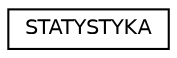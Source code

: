 digraph "Graphical Class Hierarchy"
{
  edge [fontname="Helvetica",fontsize="10",labelfontname="Helvetica",labelfontsize="10"];
  node [fontname="Helvetica",fontsize="10",shape=record];
  rankdir="LR";
  Node0 [label="STATYSTYKA",height=0.2,width=0.4,color="black", fillcolor="white", style="filled",URL="$class_s_t_a_t_y_s_t_y_k_a.html"];
}
